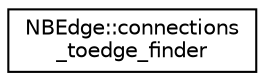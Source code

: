 digraph "Graphical Class Hierarchy"
{
  edge [fontname="Helvetica",fontsize="10",labelfontname="Helvetica",labelfontsize="10"];
  node [fontname="Helvetica",fontsize="10",shape=record];
  rankdir="LR";
  Node0 [label="NBEdge::connections\l_toedge_finder",height=0.2,width=0.4,color="black", fillcolor="white", style="filled",URL="$de/da0/class_n_b_edge_1_1connections__toedge__finder.html"];
}
